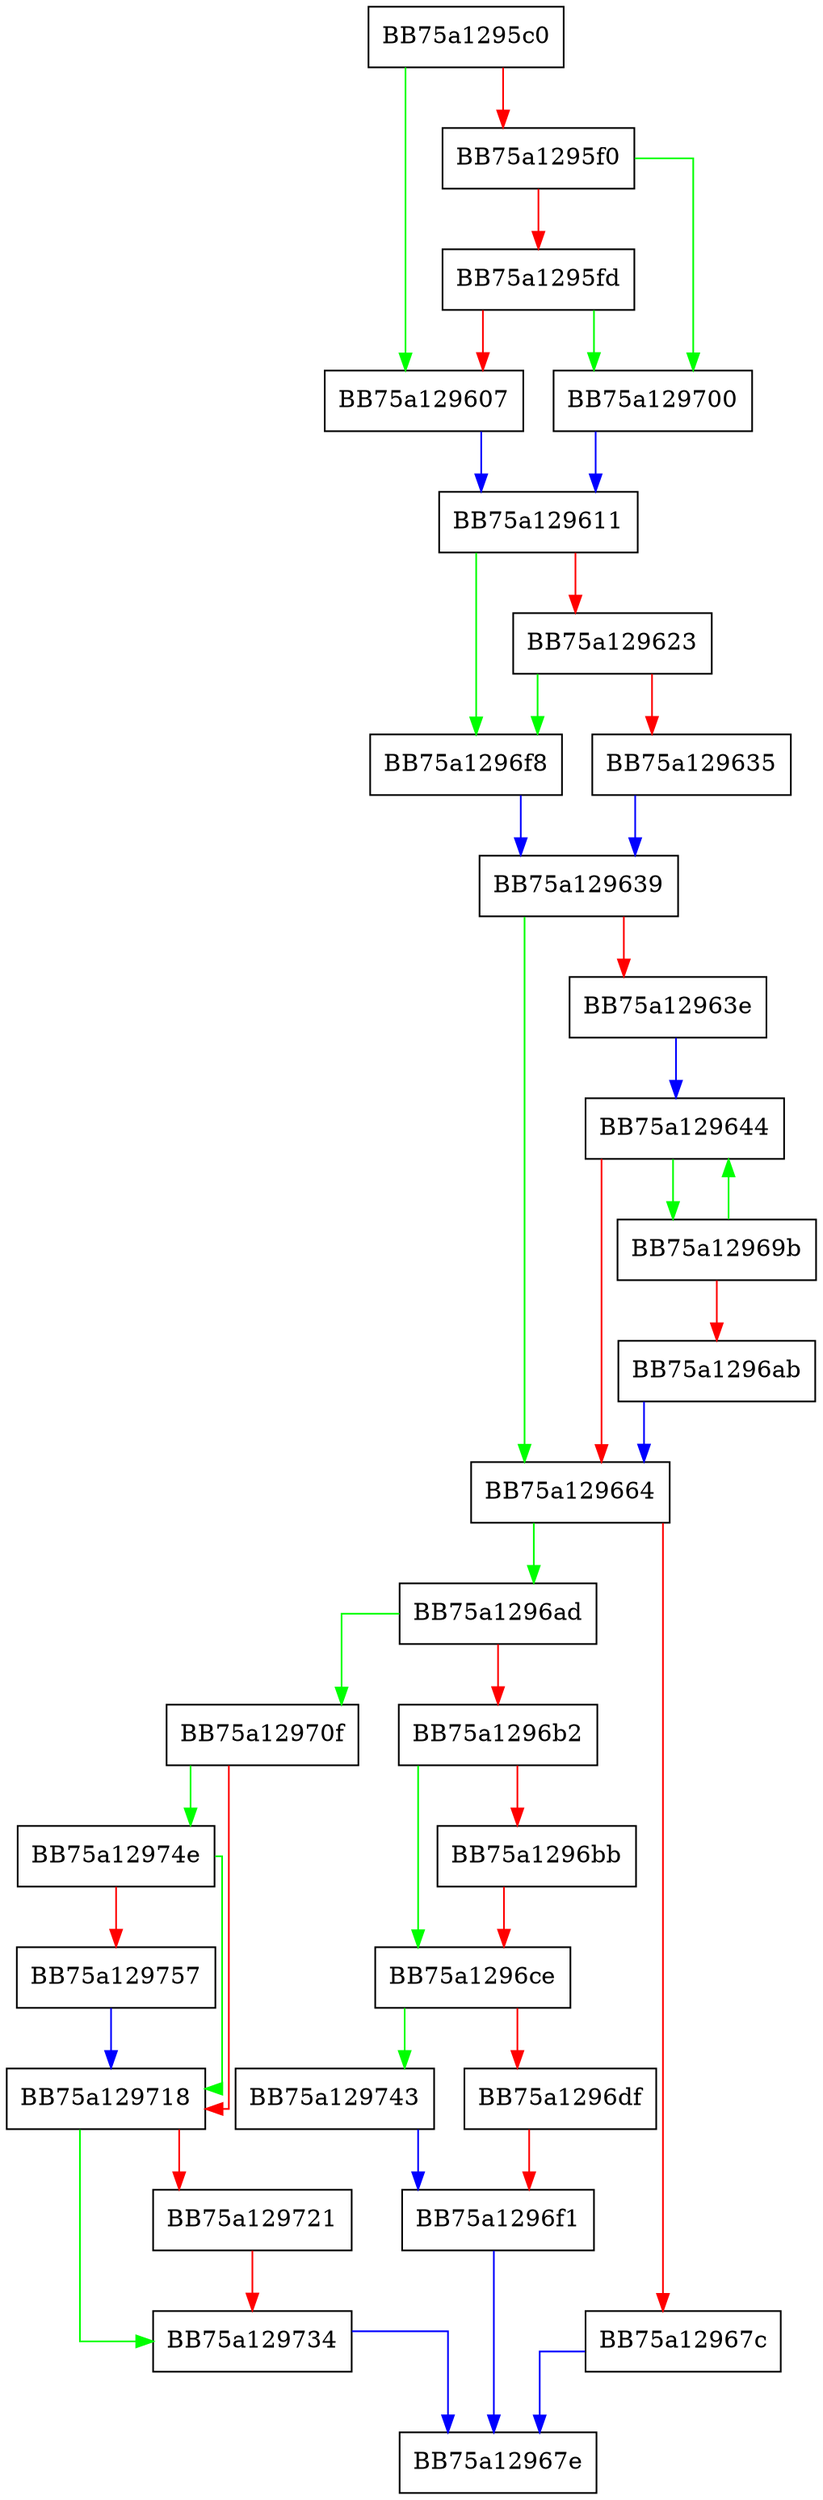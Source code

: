 digraph match_long_set_repeat {
  node [shape="box"];
  graph [splines=ortho];
  BB75a1295c0 -> BB75a129607 [color="green"];
  BB75a1295c0 -> BB75a1295f0 [color="red"];
  BB75a1295f0 -> BB75a129700 [color="green"];
  BB75a1295f0 -> BB75a1295fd [color="red"];
  BB75a1295fd -> BB75a129700 [color="green"];
  BB75a1295fd -> BB75a129607 [color="red"];
  BB75a129607 -> BB75a129611 [color="blue"];
  BB75a129611 -> BB75a1296f8 [color="green"];
  BB75a129611 -> BB75a129623 [color="red"];
  BB75a129623 -> BB75a1296f8 [color="green"];
  BB75a129623 -> BB75a129635 [color="red"];
  BB75a129635 -> BB75a129639 [color="blue"];
  BB75a129639 -> BB75a129664 [color="green"];
  BB75a129639 -> BB75a12963e [color="red"];
  BB75a12963e -> BB75a129644 [color="blue"];
  BB75a129644 -> BB75a12969b [color="green"];
  BB75a129644 -> BB75a129664 [color="red"];
  BB75a129664 -> BB75a1296ad [color="green"];
  BB75a129664 -> BB75a12967c [color="red"];
  BB75a12967c -> BB75a12967e [color="blue"];
  BB75a12969b -> BB75a129644 [color="green"];
  BB75a12969b -> BB75a1296ab [color="red"];
  BB75a1296ab -> BB75a129664 [color="blue"];
  BB75a1296ad -> BB75a12970f [color="green"];
  BB75a1296ad -> BB75a1296b2 [color="red"];
  BB75a1296b2 -> BB75a1296ce [color="green"];
  BB75a1296b2 -> BB75a1296bb [color="red"];
  BB75a1296bb -> BB75a1296ce [color="red"];
  BB75a1296ce -> BB75a129743 [color="green"];
  BB75a1296ce -> BB75a1296df [color="red"];
  BB75a1296df -> BB75a1296f1 [color="red"];
  BB75a1296f1 -> BB75a12967e [color="blue"];
  BB75a1296f8 -> BB75a129639 [color="blue"];
  BB75a129700 -> BB75a129611 [color="blue"];
  BB75a12970f -> BB75a12974e [color="green"];
  BB75a12970f -> BB75a129718 [color="red"];
  BB75a129718 -> BB75a129734 [color="green"];
  BB75a129718 -> BB75a129721 [color="red"];
  BB75a129721 -> BB75a129734 [color="red"];
  BB75a129734 -> BB75a12967e [color="blue"];
  BB75a129743 -> BB75a1296f1 [color="blue"];
  BB75a12974e -> BB75a129718 [color="green"];
  BB75a12974e -> BB75a129757 [color="red"];
  BB75a129757 -> BB75a129718 [color="blue"];
}
